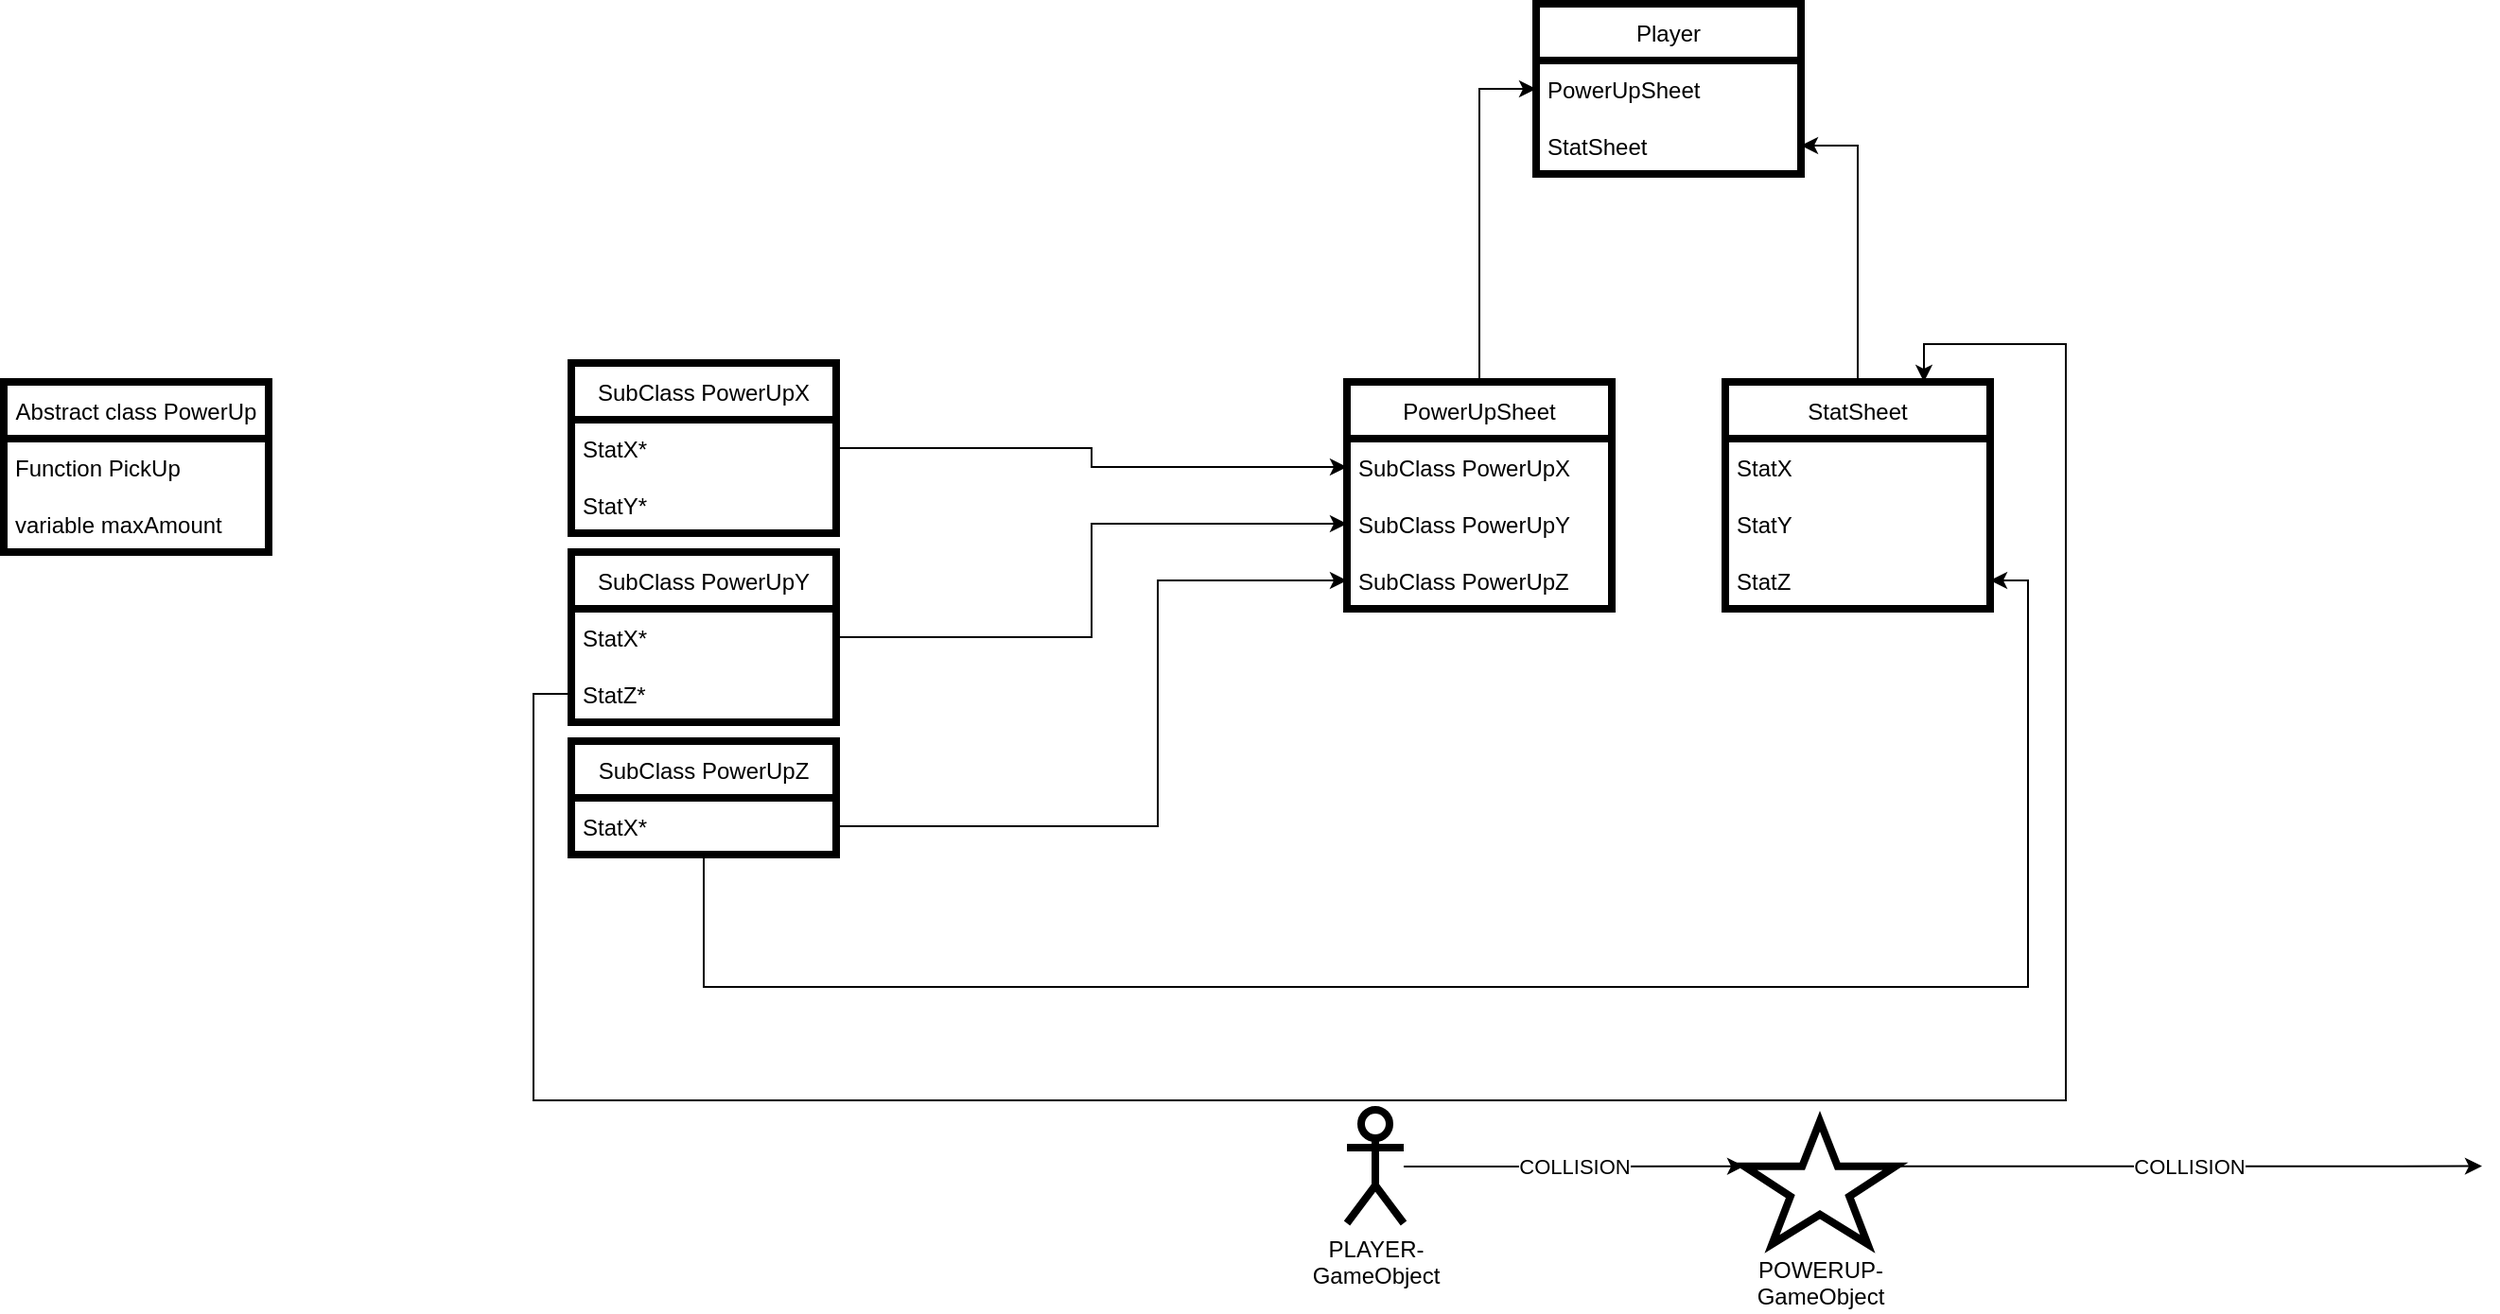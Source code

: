 <mxfile version="17.4.5" type="device"><diagram id="ZWSiO-3LRYcksgyxSfCH" name="Page-1"><mxGraphModel dx="2005" dy="1810" grid="1" gridSize="10" guides="1" tooltips="1" connect="1" arrows="1" fold="1" page="1" pageScale="1" pageWidth="827" pageHeight="1169" math="0" shadow="0"><root><mxCell id="0"/><mxCell id="1" parent="0"/><mxCell id="BkvBlq_xmDI9cJ0oDYBj-3" value="COLLISION" style="edgeStyle=orthogonalEdgeStyle;rounded=0;orthogonalLoop=1;jettySize=auto;html=1;entryX=0;entryY=0.367;entryDx=0;entryDy=0;entryPerimeter=0;" edge="1" parent="1" source="BkvBlq_xmDI9cJ0oDYBj-1" target="BkvBlq_xmDI9cJ0oDYBj-2"><mxGeometry relative="1" as="geometry"/></mxCell><mxCell id="BkvBlq_xmDI9cJ0oDYBj-1" value="PLAYER-&lt;br&gt;GameObject" style="shape=umlActor;verticalLabelPosition=bottom;verticalAlign=top;html=1;outlineConnect=0;strokeWidth=4;" vertex="1" parent="1"><mxGeometry x="210" y="585" width="30" height="60" as="geometry"/></mxCell><mxCell id="BkvBlq_xmDI9cJ0oDYBj-2" value="POWERUP-&lt;br&gt;GameObject" style="verticalLabelPosition=bottom;verticalAlign=top;html=1;shape=mxgraph.basic.star;strokeWidth=4;" vertex="1" parent="1"><mxGeometry x="420" y="591" width="80" height="65" as="geometry"/></mxCell><mxCell id="BkvBlq_xmDI9cJ0oDYBj-9" value="COLLISION" style="edgeStyle=orthogonalEdgeStyle;rounded=0;orthogonalLoop=1;jettySize=auto;html=1;exitX=1;exitY=0.367;exitDx=0;exitDy=0;exitPerimeter=0;" edge="1" parent="1" source="BkvBlq_xmDI9cJ0oDYBj-2"><mxGeometry relative="1" as="geometry"><mxPoint x="510" y="614.8" as="sourcePoint"/><mxPoint x="810" y="614.8" as="targetPoint"/><Array as="points"/></mxGeometry></mxCell><mxCell id="BkvBlq_xmDI9cJ0oDYBj-27" style="edgeStyle=orthogonalEdgeStyle;rounded=0;orthogonalLoop=1;jettySize=auto;html=1;" edge="1" parent="1" source="BkvBlq_xmDI9cJ0oDYBj-10" target="BkvBlq_xmDI9cJ0oDYBj-23"><mxGeometry relative="1" as="geometry"/></mxCell><mxCell id="BkvBlq_xmDI9cJ0oDYBj-10" value="PowerUpSheet" style="swimlane;fontStyle=0;childLayout=stackLayout;horizontal=1;startSize=30;horizontalStack=0;resizeParent=1;resizeParentMax=0;resizeLast=0;collapsible=1;marginBottom=0;strokeWidth=4;" vertex="1" parent="1"><mxGeometry x="210" y="200" width="140" height="120" as="geometry"/></mxCell><mxCell id="BkvBlq_xmDI9cJ0oDYBj-11" value="SubClass PowerUpX" style="text;strokeColor=none;fillColor=none;align=left;verticalAlign=middle;spacingLeft=4;spacingRight=4;overflow=hidden;points=[[0,0.5],[1,0.5]];portConstraint=eastwest;rotatable=0;" vertex="1" parent="BkvBlq_xmDI9cJ0oDYBj-10"><mxGeometry y="30" width="140" height="30" as="geometry"/></mxCell><mxCell id="BkvBlq_xmDI9cJ0oDYBj-12" value="SubClass PowerUpY" style="text;strokeColor=none;fillColor=none;align=left;verticalAlign=middle;spacingLeft=4;spacingRight=4;overflow=hidden;points=[[0,0.5],[1,0.5]];portConstraint=eastwest;rotatable=0;" vertex="1" parent="BkvBlq_xmDI9cJ0oDYBj-10"><mxGeometry y="60" width="140" height="30" as="geometry"/></mxCell><mxCell id="BkvBlq_xmDI9cJ0oDYBj-13" value="SubClass PowerUpZ" style="text;strokeColor=none;fillColor=none;align=left;verticalAlign=middle;spacingLeft=4;spacingRight=4;overflow=hidden;points=[[0,0.5],[1,0.5]];portConstraint=eastwest;rotatable=0;" vertex="1" parent="BkvBlq_xmDI9cJ0oDYBj-10"><mxGeometry y="90" width="140" height="30" as="geometry"/></mxCell><mxCell id="BkvBlq_xmDI9cJ0oDYBj-26" style="edgeStyle=orthogonalEdgeStyle;rounded=0;orthogonalLoop=1;jettySize=auto;html=1;entryX=1;entryY=0.5;entryDx=0;entryDy=0;" edge="1" parent="1" source="BkvBlq_xmDI9cJ0oDYBj-14" target="BkvBlq_xmDI9cJ0oDYBj-24"><mxGeometry relative="1" as="geometry"/></mxCell><mxCell id="BkvBlq_xmDI9cJ0oDYBj-14" value="StatSheet" style="swimlane;fontStyle=0;childLayout=stackLayout;horizontal=1;startSize=30;horizontalStack=0;resizeParent=1;resizeParentMax=0;resizeLast=0;collapsible=1;marginBottom=0;strokeWidth=4;" vertex="1" parent="1"><mxGeometry x="410" y="200" width="140" height="120" as="geometry"/></mxCell><mxCell id="BkvBlq_xmDI9cJ0oDYBj-15" value="StatX" style="text;strokeColor=none;fillColor=none;align=left;verticalAlign=middle;spacingLeft=4;spacingRight=4;overflow=hidden;points=[[0,0.5],[1,0.5]];portConstraint=eastwest;rotatable=0;" vertex="1" parent="BkvBlq_xmDI9cJ0oDYBj-14"><mxGeometry y="30" width="140" height="30" as="geometry"/></mxCell><mxCell id="BkvBlq_xmDI9cJ0oDYBj-16" value="StatY" style="text;strokeColor=none;fillColor=none;align=left;verticalAlign=middle;spacingLeft=4;spacingRight=4;overflow=hidden;points=[[0,0.5],[1,0.5]];portConstraint=eastwest;rotatable=0;" vertex="1" parent="BkvBlq_xmDI9cJ0oDYBj-14"><mxGeometry y="60" width="140" height="30" as="geometry"/></mxCell><mxCell id="BkvBlq_xmDI9cJ0oDYBj-17" value="StatZ" style="text;strokeColor=none;fillColor=none;align=left;verticalAlign=middle;spacingLeft=4;spacingRight=4;overflow=hidden;points=[[0,0.5],[1,0.5]];portConstraint=eastwest;rotatable=0;" vertex="1" parent="BkvBlq_xmDI9cJ0oDYBj-14"><mxGeometry y="90" width="140" height="30" as="geometry"/></mxCell><mxCell id="BkvBlq_xmDI9cJ0oDYBj-34" style="edgeStyle=orthogonalEdgeStyle;rounded=0;orthogonalLoop=1;jettySize=auto;html=1;" edge="1" parent="1" source="BkvBlq_xmDI9cJ0oDYBj-18" target="BkvBlq_xmDI9cJ0oDYBj-11"><mxGeometry relative="1" as="geometry"/></mxCell><mxCell id="BkvBlq_xmDI9cJ0oDYBj-18" value="SubClass PowerUpX" style="swimlane;fontStyle=0;childLayout=stackLayout;horizontal=1;startSize=30;horizontalStack=0;resizeParent=1;resizeParentMax=0;resizeLast=0;collapsible=1;marginBottom=0;strokeWidth=4;" vertex="1" parent="1"><mxGeometry x="-200" y="190" width="140" height="90" as="geometry"/></mxCell><mxCell id="BkvBlq_xmDI9cJ0oDYBj-19" value="StatX* " style="text;strokeColor=none;fillColor=none;align=left;verticalAlign=middle;spacingLeft=4;spacingRight=4;overflow=hidden;points=[[0,0.5],[1,0.5]];portConstraint=eastwest;rotatable=0;" vertex="1" parent="BkvBlq_xmDI9cJ0oDYBj-18"><mxGeometry y="30" width="140" height="30" as="geometry"/></mxCell><mxCell id="BkvBlq_xmDI9cJ0oDYBj-20" value="StatY*" style="text;strokeColor=none;fillColor=none;align=left;verticalAlign=middle;spacingLeft=4;spacingRight=4;overflow=hidden;points=[[0,0.5],[1,0.5]];portConstraint=eastwest;rotatable=0;" vertex="1" parent="BkvBlq_xmDI9cJ0oDYBj-18"><mxGeometry y="60" width="140" height="30" as="geometry"/></mxCell><mxCell id="BkvBlq_xmDI9cJ0oDYBj-22" value="Player" style="swimlane;fontStyle=0;childLayout=stackLayout;horizontal=1;startSize=30;horizontalStack=0;resizeParent=1;resizeParentMax=0;resizeLast=0;collapsible=1;marginBottom=0;strokeWidth=4;" vertex="1" parent="1"><mxGeometry x="310" width="140" height="90" as="geometry"><mxRectangle x="60" y="190" width="70" height="30" as="alternateBounds"/></mxGeometry></mxCell><mxCell id="BkvBlq_xmDI9cJ0oDYBj-23" value="PowerUpSheet" style="text;strokeColor=none;fillColor=none;align=left;verticalAlign=middle;spacingLeft=4;spacingRight=4;overflow=hidden;points=[[0,0.5],[1,0.5]];portConstraint=eastwest;rotatable=0;" vertex="1" parent="BkvBlq_xmDI9cJ0oDYBj-22"><mxGeometry y="30" width="140" height="30" as="geometry"/></mxCell><mxCell id="BkvBlq_xmDI9cJ0oDYBj-24" value="StatSheet" style="text;strokeColor=none;fillColor=none;align=left;verticalAlign=middle;spacingLeft=4;spacingRight=4;overflow=hidden;points=[[0,0.5],[1,0.5]];portConstraint=eastwest;rotatable=0;" vertex="1" parent="BkvBlq_xmDI9cJ0oDYBj-22"><mxGeometry y="60" width="140" height="30" as="geometry"/></mxCell><mxCell id="BkvBlq_xmDI9cJ0oDYBj-28" value="SubClass PowerUpZ" style="swimlane;fontStyle=0;childLayout=stackLayout;horizontal=1;startSize=30;horizontalStack=0;resizeParent=1;resizeParentMax=0;resizeLast=0;collapsible=1;marginBottom=0;strokeWidth=4;" vertex="1" parent="1"><mxGeometry x="-200" y="390" width="140" height="60" as="geometry"/></mxCell><mxCell id="BkvBlq_xmDI9cJ0oDYBj-29" value="StatX*" style="text;strokeColor=none;fillColor=none;align=left;verticalAlign=middle;spacingLeft=4;spacingRight=4;overflow=hidden;points=[[0,0.5],[1,0.5]];portConstraint=eastwest;rotatable=0;" vertex="1" parent="BkvBlq_xmDI9cJ0oDYBj-28"><mxGeometry y="30" width="140" height="30" as="geometry"/></mxCell><mxCell id="BkvBlq_xmDI9cJ0oDYBj-31" value="SubClass PowerUpY" style="swimlane;fontStyle=0;childLayout=stackLayout;horizontal=1;startSize=30;horizontalStack=0;resizeParent=1;resizeParentMax=0;resizeLast=0;collapsible=1;marginBottom=0;strokeWidth=4;" vertex="1" parent="1"><mxGeometry x="-200" y="290" width="140" height="90" as="geometry"/></mxCell><mxCell id="BkvBlq_xmDI9cJ0oDYBj-32" value="StatX*" style="text;strokeColor=none;fillColor=none;align=left;verticalAlign=middle;spacingLeft=4;spacingRight=4;overflow=hidden;points=[[0,0.5],[1,0.5]];portConstraint=eastwest;rotatable=0;" vertex="1" parent="BkvBlq_xmDI9cJ0oDYBj-31"><mxGeometry y="30" width="140" height="30" as="geometry"/></mxCell><mxCell id="BkvBlq_xmDI9cJ0oDYBj-33" value="StatZ*" style="text;strokeColor=none;fillColor=none;align=left;verticalAlign=middle;spacingLeft=4;spacingRight=4;overflow=hidden;points=[[0,0.5],[1,0.5]];portConstraint=eastwest;rotatable=0;" vertex="1" parent="BkvBlq_xmDI9cJ0oDYBj-31"><mxGeometry y="60" width="140" height="30" as="geometry"/></mxCell><mxCell id="BkvBlq_xmDI9cJ0oDYBj-35" style="edgeStyle=orthogonalEdgeStyle;rounded=0;orthogonalLoop=1;jettySize=auto;html=1;" edge="1" parent="1" source="BkvBlq_xmDI9cJ0oDYBj-32" target="BkvBlq_xmDI9cJ0oDYBj-12"><mxGeometry relative="1" as="geometry"/></mxCell><mxCell id="BkvBlq_xmDI9cJ0oDYBj-36" style="edgeStyle=orthogonalEdgeStyle;rounded=0;orthogonalLoop=1;jettySize=auto;html=1;entryX=0;entryY=0.5;entryDx=0;entryDy=0;" edge="1" parent="1" source="BkvBlq_xmDI9cJ0oDYBj-29" target="BkvBlq_xmDI9cJ0oDYBj-13"><mxGeometry relative="1" as="geometry"><Array as="points"><mxPoint x="110" y="435"/><mxPoint x="110" y="305"/></Array></mxGeometry></mxCell><mxCell id="BkvBlq_xmDI9cJ0oDYBj-37" style="edgeStyle=orthogonalEdgeStyle;rounded=0;orthogonalLoop=1;jettySize=auto;html=1;entryX=1;entryY=0.5;entryDx=0;entryDy=0;" edge="1" parent="1" source="BkvBlq_xmDI9cJ0oDYBj-29" target="BkvBlq_xmDI9cJ0oDYBj-17"><mxGeometry relative="1" as="geometry"><Array as="points"><mxPoint x="-130" y="520"/><mxPoint x="570" y="520"/><mxPoint x="570" y="305"/></Array></mxGeometry></mxCell><mxCell id="BkvBlq_xmDI9cJ0oDYBj-38" style="edgeStyle=orthogonalEdgeStyle;rounded=0;orthogonalLoop=1;jettySize=auto;html=1;entryX=0.75;entryY=0;entryDx=0;entryDy=0;" edge="1" parent="1" source="BkvBlq_xmDI9cJ0oDYBj-33" target="BkvBlq_xmDI9cJ0oDYBj-14"><mxGeometry relative="1" as="geometry"><mxPoint x="-260" y="580" as="targetPoint"/><Array as="points"><mxPoint x="-220" y="365"/><mxPoint x="-220" y="580"/><mxPoint x="590" y="580"/><mxPoint x="590" y="180"/><mxPoint x="515" y="180"/></Array></mxGeometry></mxCell><mxCell id="BkvBlq_xmDI9cJ0oDYBj-40" value="Abstract class PowerUp" style="swimlane;fontStyle=0;childLayout=stackLayout;horizontal=1;startSize=30;horizontalStack=0;resizeParent=1;resizeParentMax=0;resizeLast=0;collapsible=1;marginBottom=0;strokeWidth=4;" vertex="1" parent="1"><mxGeometry x="-500" y="200" width="140" height="90" as="geometry"/></mxCell><mxCell id="BkvBlq_xmDI9cJ0oDYBj-41" value="Function PickUp" style="text;strokeColor=none;fillColor=none;align=left;verticalAlign=middle;spacingLeft=4;spacingRight=4;overflow=hidden;points=[[0,0.5],[1,0.5]];portConstraint=eastwest;rotatable=0;" vertex="1" parent="BkvBlq_xmDI9cJ0oDYBj-40"><mxGeometry y="30" width="140" height="30" as="geometry"/></mxCell><mxCell id="BkvBlq_xmDI9cJ0oDYBj-42" value="variable maxAmount" style="text;strokeColor=none;fillColor=none;align=left;verticalAlign=middle;spacingLeft=4;spacingRight=4;overflow=hidden;points=[[0,0.5],[1,0.5]];portConstraint=eastwest;rotatable=0;" vertex="1" parent="BkvBlq_xmDI9cJ0oDYBj-40"><mxGeometry y="60" width="140" height="30" as="geometry"/></mxCell></root></mxGraphModel></diagram></mxfile>